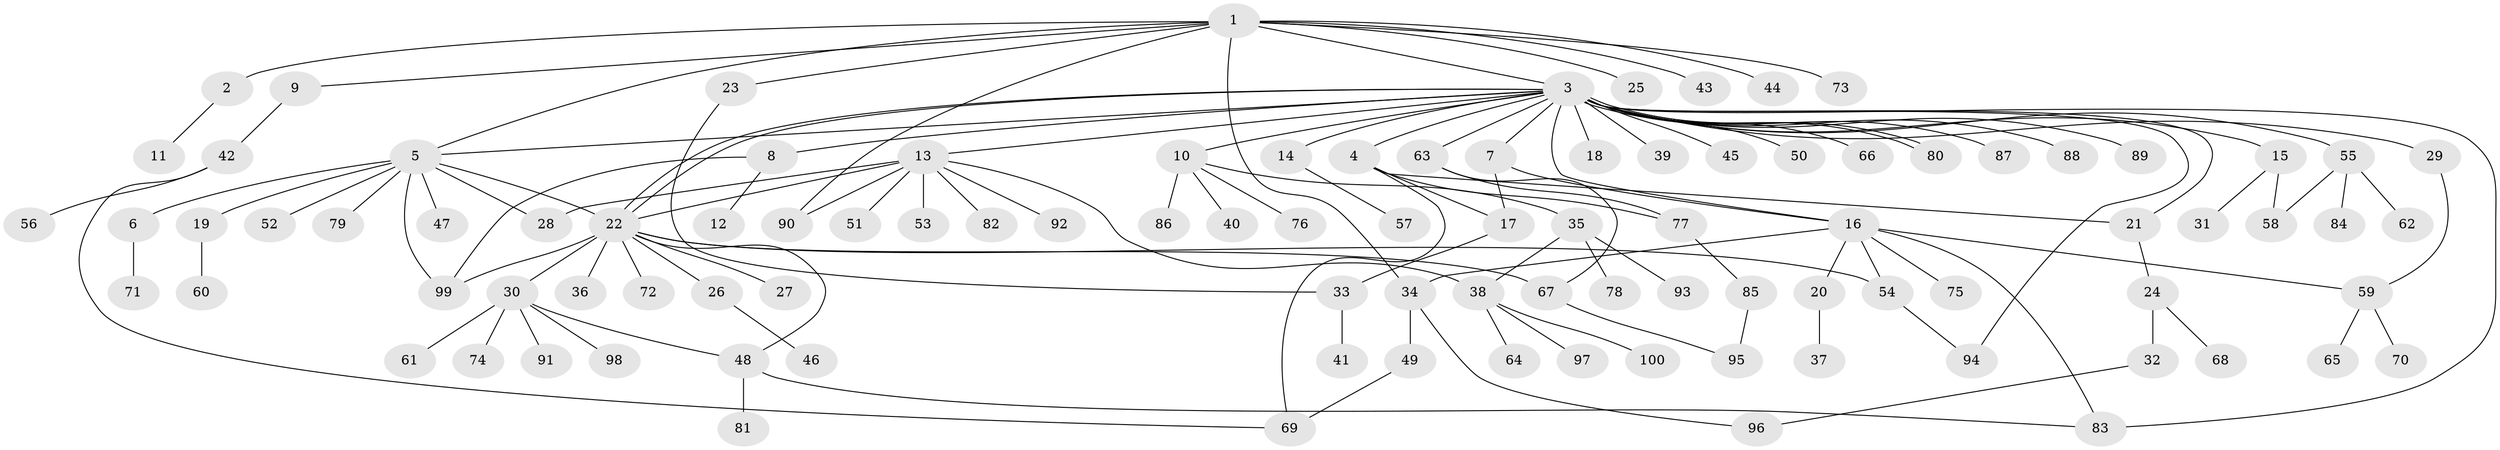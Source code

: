 // Generated by graph-tools (version 1.1) at 2025/38/02/21/25 10:38:53]
// undirected, 100 vertices, 127 edges
graph export_dot {
graph [start="1"]
  node [color=gray90,style=filled];
  1;
  2;
  3;
  4;
  5;
  6;
  7;
  8;
  9;
  10;
  11;
  12;
  13;
  14;
  15;
  16;
  17;
  18;
  19;
  20;
  21;
  22;
  23;
  24;
  25;
  26;
  27;
  28;
  29;
  30;
  31;
  32;
  33;
  34;
  35;
  36;
  37;
  38;
  39;
  40;
  41;
  42;
  43;
  44;
  45;
  46;
  47;
  48;
  49;
  50;
  51;
  52;
  53;
  54;
  55;
  56;
  57;
  58;
  59;
  60;
  61;
  62;
  63;
  64;
  65;
  66;
  67;
  68;
  69;
  70;
  71;
  72;
  73;
  74;
  75;
  76;
  77;
  78;
  79;
  80;
  81;
  82;
  83;
  84;
  85;
  86;
  87;
  88;
  89;
  90;
  91;
  92;
  93;
  94;
  95;
  96;
  97;
  98;
  99;
  100;
  1 -- 2;
  1 -- 3;
  1 -- 5;
  1 -- 9;
  1 -- 23;
  1 -- 25;
  1 -- 34;
  1 -- 43;
  1 -- 44;
  1 -- 73;
  1 -- 90;
  2 -- 11;
  3 -- 4;
  3 -- 5;
  3 -- 7;
  3 -- 8;
  3 -- 10;
  3 -- 13;
  3 -- 14;
  3 -- 15;
  3 -- 16;
  3 -- 18;
  3 -- 21;
  3 -- 22;
  3 -- 22;
  3 -- 29;
  3 -- 39;
  3 -- 45;
  3 -- 50;
  3 -- 55;
  3 -- 63;
  3 -- 66;
  3 -- 80;
  3 -- 80;
  3 -- 83;
  3 -- 87;
  3 -- 88;
  3 -- 89;
  3 -- 94;
  4 -- 17;
  4 -- 21;
  4 -- 69;
  4 -- 77;
  5 -- 6;
  5 -- 19;
  5 -- 22;
  5 -- 28;
  5 -- 47;
  5 -- 52;
  5 -- 79;
  5 -- 99;
  6 -- 71;
  7 -- 16;
  7 -- 17;
  8 -- 12;
  8 -- 99;
  9 -- 42;
  10 -- 35;
  10 -- 40;
  10 -- 76;
  10 -- 86;
  13 -- 22;
  13 -- 28;
  13 -- 38;
  13 -- 51;
  13 -- 53;
  13 -- 82;
  13 -- 90;
  13 -- 92;
  14 -- 57;
  15 -- 31;
  15 -- 58;
  16 -- 20;
  16 -- 34;
  16 -- 54;
  16 -- 59;
  16 -- 75;
  16 -- 83;
  17 -- 33;
  19 -- 60;
  20 -- 37;
  21 -- 24;
  22 -- 26;
  22 -- 27;
  22 -- 30;
  22 -- 36;
  22 -- 48;
  22 -- 54;
  22 -- 67;
  22 -- 72;
  22 -- 99;
  23 -- 33;
  24 -- 32;
  24 -- 68;
  26 -- 46;
  29 -- 59;
  30 -- 48;
  30 -- 61;
  30 -- 74;
  30 -- 91;
  30 -- 98;
  32 -- 96;
  33 -- 41;
  34 -- 49;
  34 -- 96;
  35 -- 38;
  35 -- 78;
  35 -- 93;
  38 -- 64;
  38 -- 97;
  38 -- 100;
  42 -- 56;
  42 -- 69;
  48 -- 81;
  48 -- 83;
  49 -- 69;
  54 -- 94;
  55 -- 58;
  55 -- 62;
  55 -- 84;
  59 -- 65;
  59 -- 70;
  63 -- 67;
  63 -- 77;
  67 -- 95;
  77 -- 85;
  85 -- 95;
}
